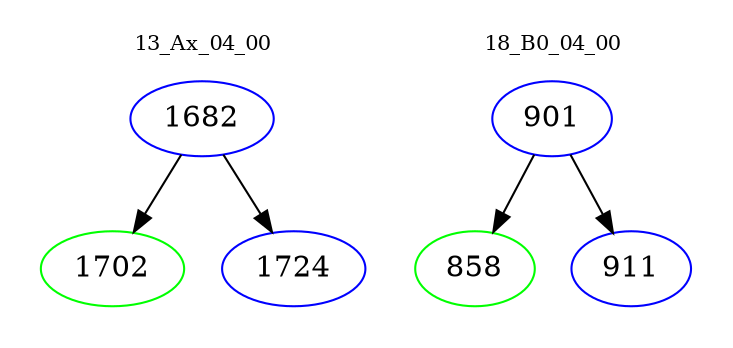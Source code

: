 digraph{
subgraph cluster_0 {
color = white
label = "13_Ax_04_00";
fontsize=10;
T0_1682 [label="1682", color="blue"]
T0_1682 -> T0_1702 [color="black"]
T0_1702 [label="1702", color="green"]
T0_1682 -> T0_1724 [color="black"]
T0_1724 [label="1724", color="blue"]
}
subgraph cluster_1 {
color = white
label = "18_B0_04_00";
fontsize=10;
T1_901 [label="901", color="blue"]
T1_901 -> T1_858 [color="black"]
T1_858 [label="858", color="green"]
T1_901 -> T1_911 [color="black"]
T1_911 [label="911", color="blue"]
}
}
